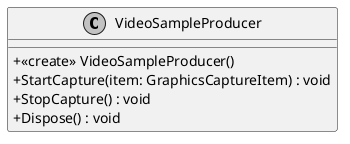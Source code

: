 @startuml
skinparam monochrome true
skinparam classAttributeIconSize 0

!startsub default
class VideoSampleProducer {
    + <<create>> VideoSampleProducer()
    + StartCapture(item: GraphicsCaptureItem) : void
    + StopCapture() : void
    + Dispose() : void
}
!endsub

@enduml